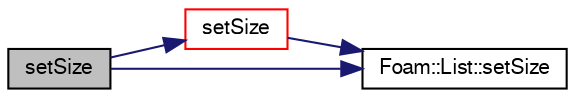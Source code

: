 digraph "setSize"
{
  bgcolor="transparent";
  edge [fontname="FreeSans",fontsize="10",labelfontname="FreeSans",labelfontsize="10"];
  node [fontname="FreeSans",fontsize="10",shape=record];
  rankdir="LR";
  Node207 [label="setSize",height=0.2,width=0.4,color="black", fillcolor="grey75", style="filled", fontcolor="black"];
  Node207 -> Node208 [color="midnightblue",fontsize="10",style="solid",fontname="FreeSans"];
  Node208 [label="setSize",height=0.2,width=0.4,color="red",URL="$a21674.html#a110ca51fc7e0ea5905cc62ebdf41a5e4",tooltip="Reset size of CompactListList. "];
  Node208 -> Node256 [color="midnightblue",fontsize="10",style="solid",fontname="FreeSans"];
  Node256 [label="Foam::List::setSize",height=0.2,width=0.4,color="black",URL="$a25694.html#aedb985ffeaf1bdbfeccc2a8730405703",tooltip="Reset size of List. "];
  Node207 -> Node256 [color="midnightblue",fontsize="10",style="solid",fontname="FreeSans"];
}
